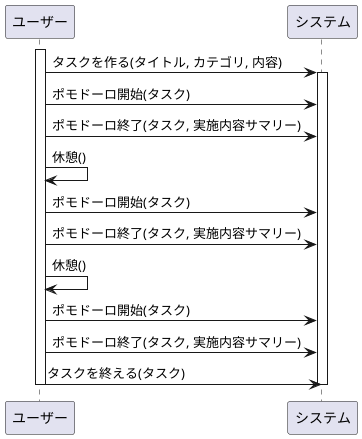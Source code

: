 @startuml

!define User ユーザー
!define System システム

participant "User" as User
participant "System" as System

activate User
User   -> System  : タスクを作る(タイトル, カテゴリ, 内容) 
activate System
User   -> System  : ポモドーロ開始(タスク) 
User   -> System  : ポモドーロ終了(タスク, 実施内容サマリー) 
User -> User      : 休憩()
User   -> System  : ポモドーロ開始(タスク) 
User   -> System  : ポモドーロ終了(タスク, 実施内容サマリー) 
User -> User      : 休憩()
User   -> System  : ポモドーロ開始(タスク) 
User   -> System  : ポモドーロ終了(タスク, 実施内容サマリー) 
User   -> System  : タスクを終える(タスク) 
deactivate System 
deactivate User 

@enduml
